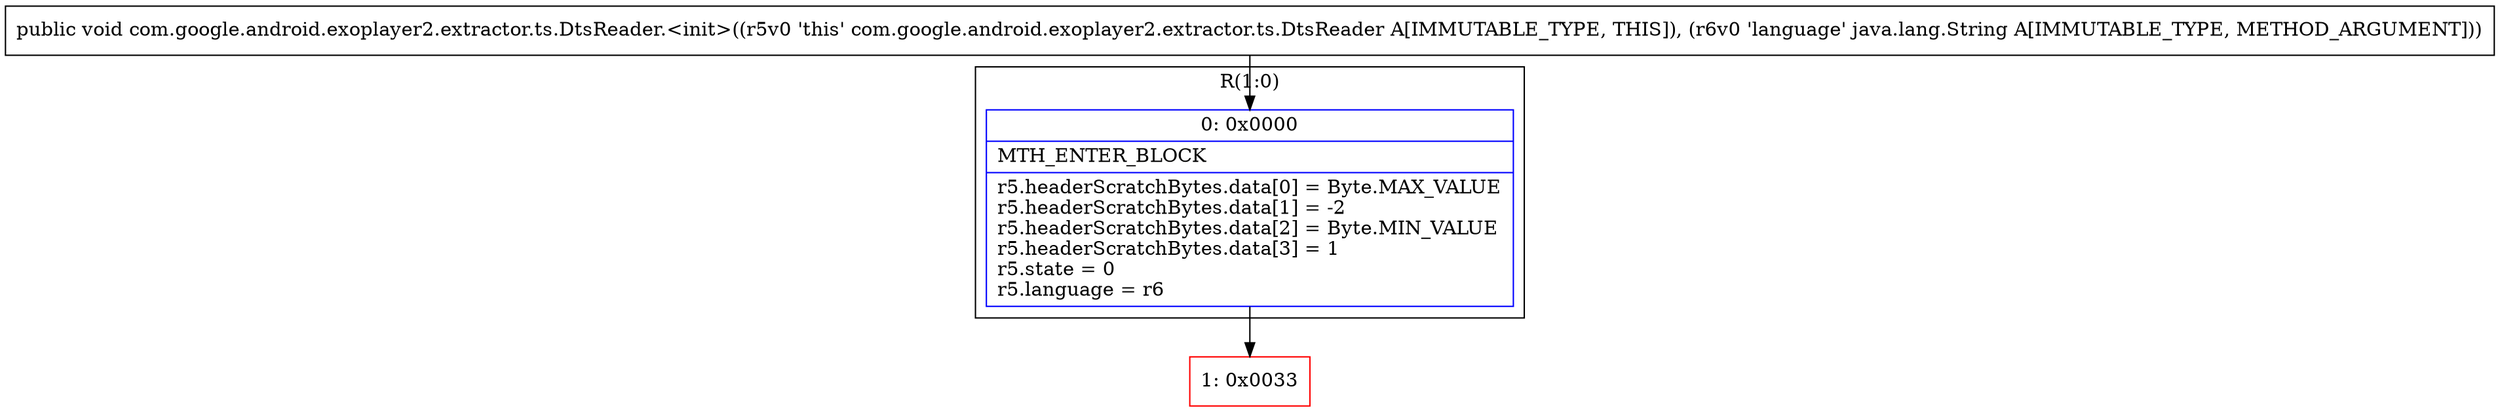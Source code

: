 digraph "CFG forcom.google.android.exoplayer2.extractor.ts.DtsReader.\<init\>(Ljava\/lang\/String;)V" {
subgraph cluster_Region_1261282835 {
label = "R(1:0)";
node [shape=record,color=blue];
Node_0 [shape=record,label="{0\:\ 0x0000|MTH_ENTER_BLOCK\l|r5.headerScratchBytes.data[0] = Byte.MAX_VALUE\lr5.headerScratchBytes.data[1] = \-2\lr5.headerScratchBytes.data[2] = Byte.MIN_VALUE\lr5.headerScratchBytes.data[3] = 1\lr5.state = 0\lr5.language = r6\l}"];
}
Node_1 [shape=record,color=red,label="{1\:\ 0x0033}"];
MethodNode[shape=record,label="{public void com.google.android.exoplayer2.extractor.ts.DtsReader.\<init\>((r5v0 'this' com.google.android.exoplayer2.extractor.ts.DtsReader A[IMMUTABLE_TYPE, THIS]), (r6v0 'language' java.lang.String A[IMMUTABLE_TYPE, METHOD_ARGUMENT])) }"];
MethodNode -> Node_0;
Node_0 -> Node_1;
}

